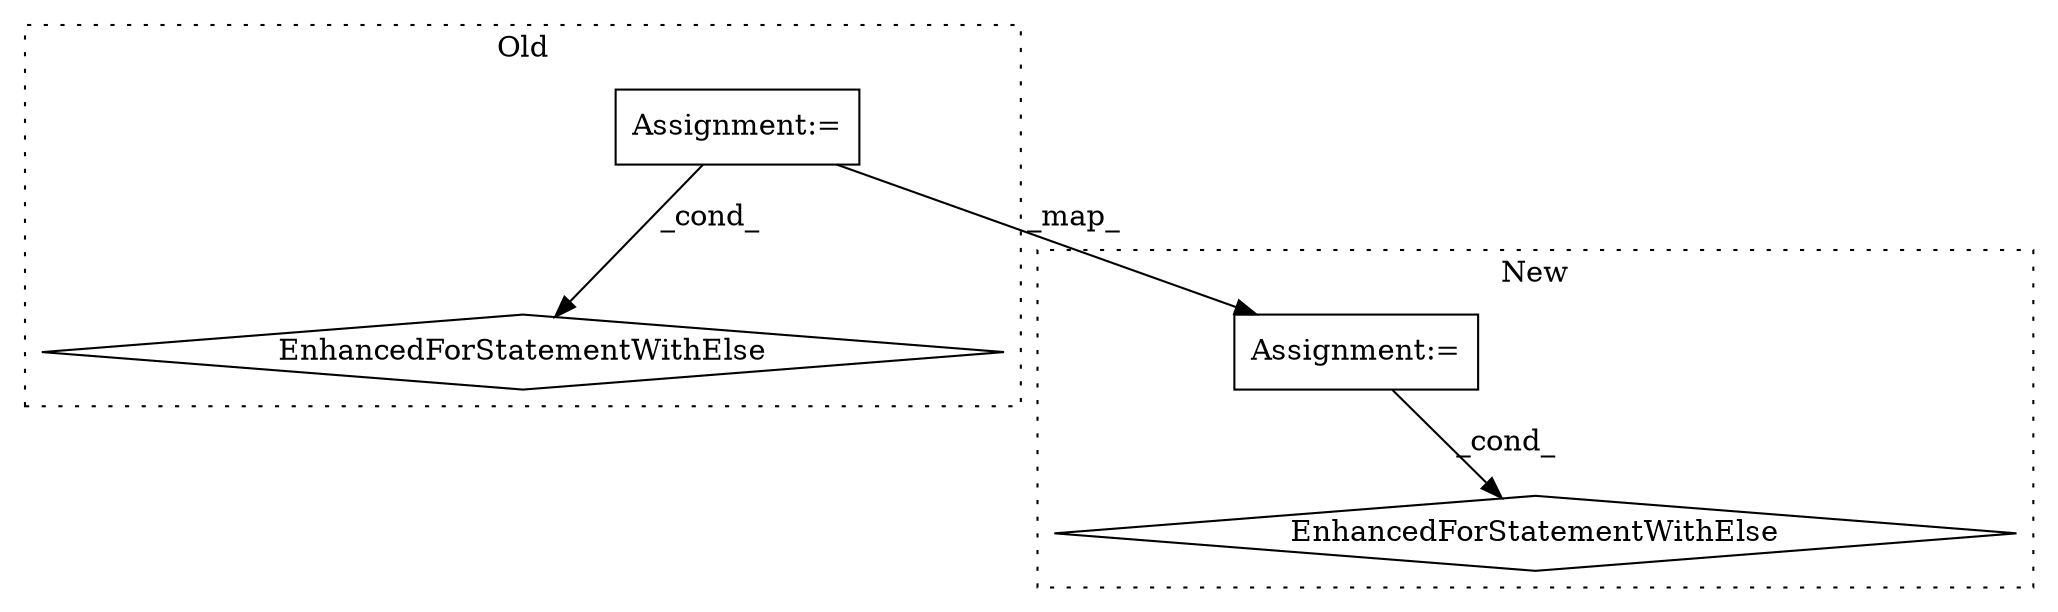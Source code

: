 digraph G {
subgraph cluster0 {
1 [label="EnhancedForStatementWithElse" a="115" s="994,1078" l="53,1696" shape="diamond"];
3 [label="Assignment:=" a="7" s="994,1078" l="53,1696" shape="box"];
label = "Old";
style="dotted";
}
subgraph cluster1 {
2 [label="EnhancedForStatementWithElse" a="115" s="1134,1222" l="57,1414" shape="diamond"];
4 [label="Assignment:=" a="7" s="1134,1222" l="57,1414" shape="box"];
label = "New";
style="dotted";
}
3 -> 4 [label="_map_"];
3 -> 1 [label="_cond_"];
4 -> 2 [label="_cond_"];
}